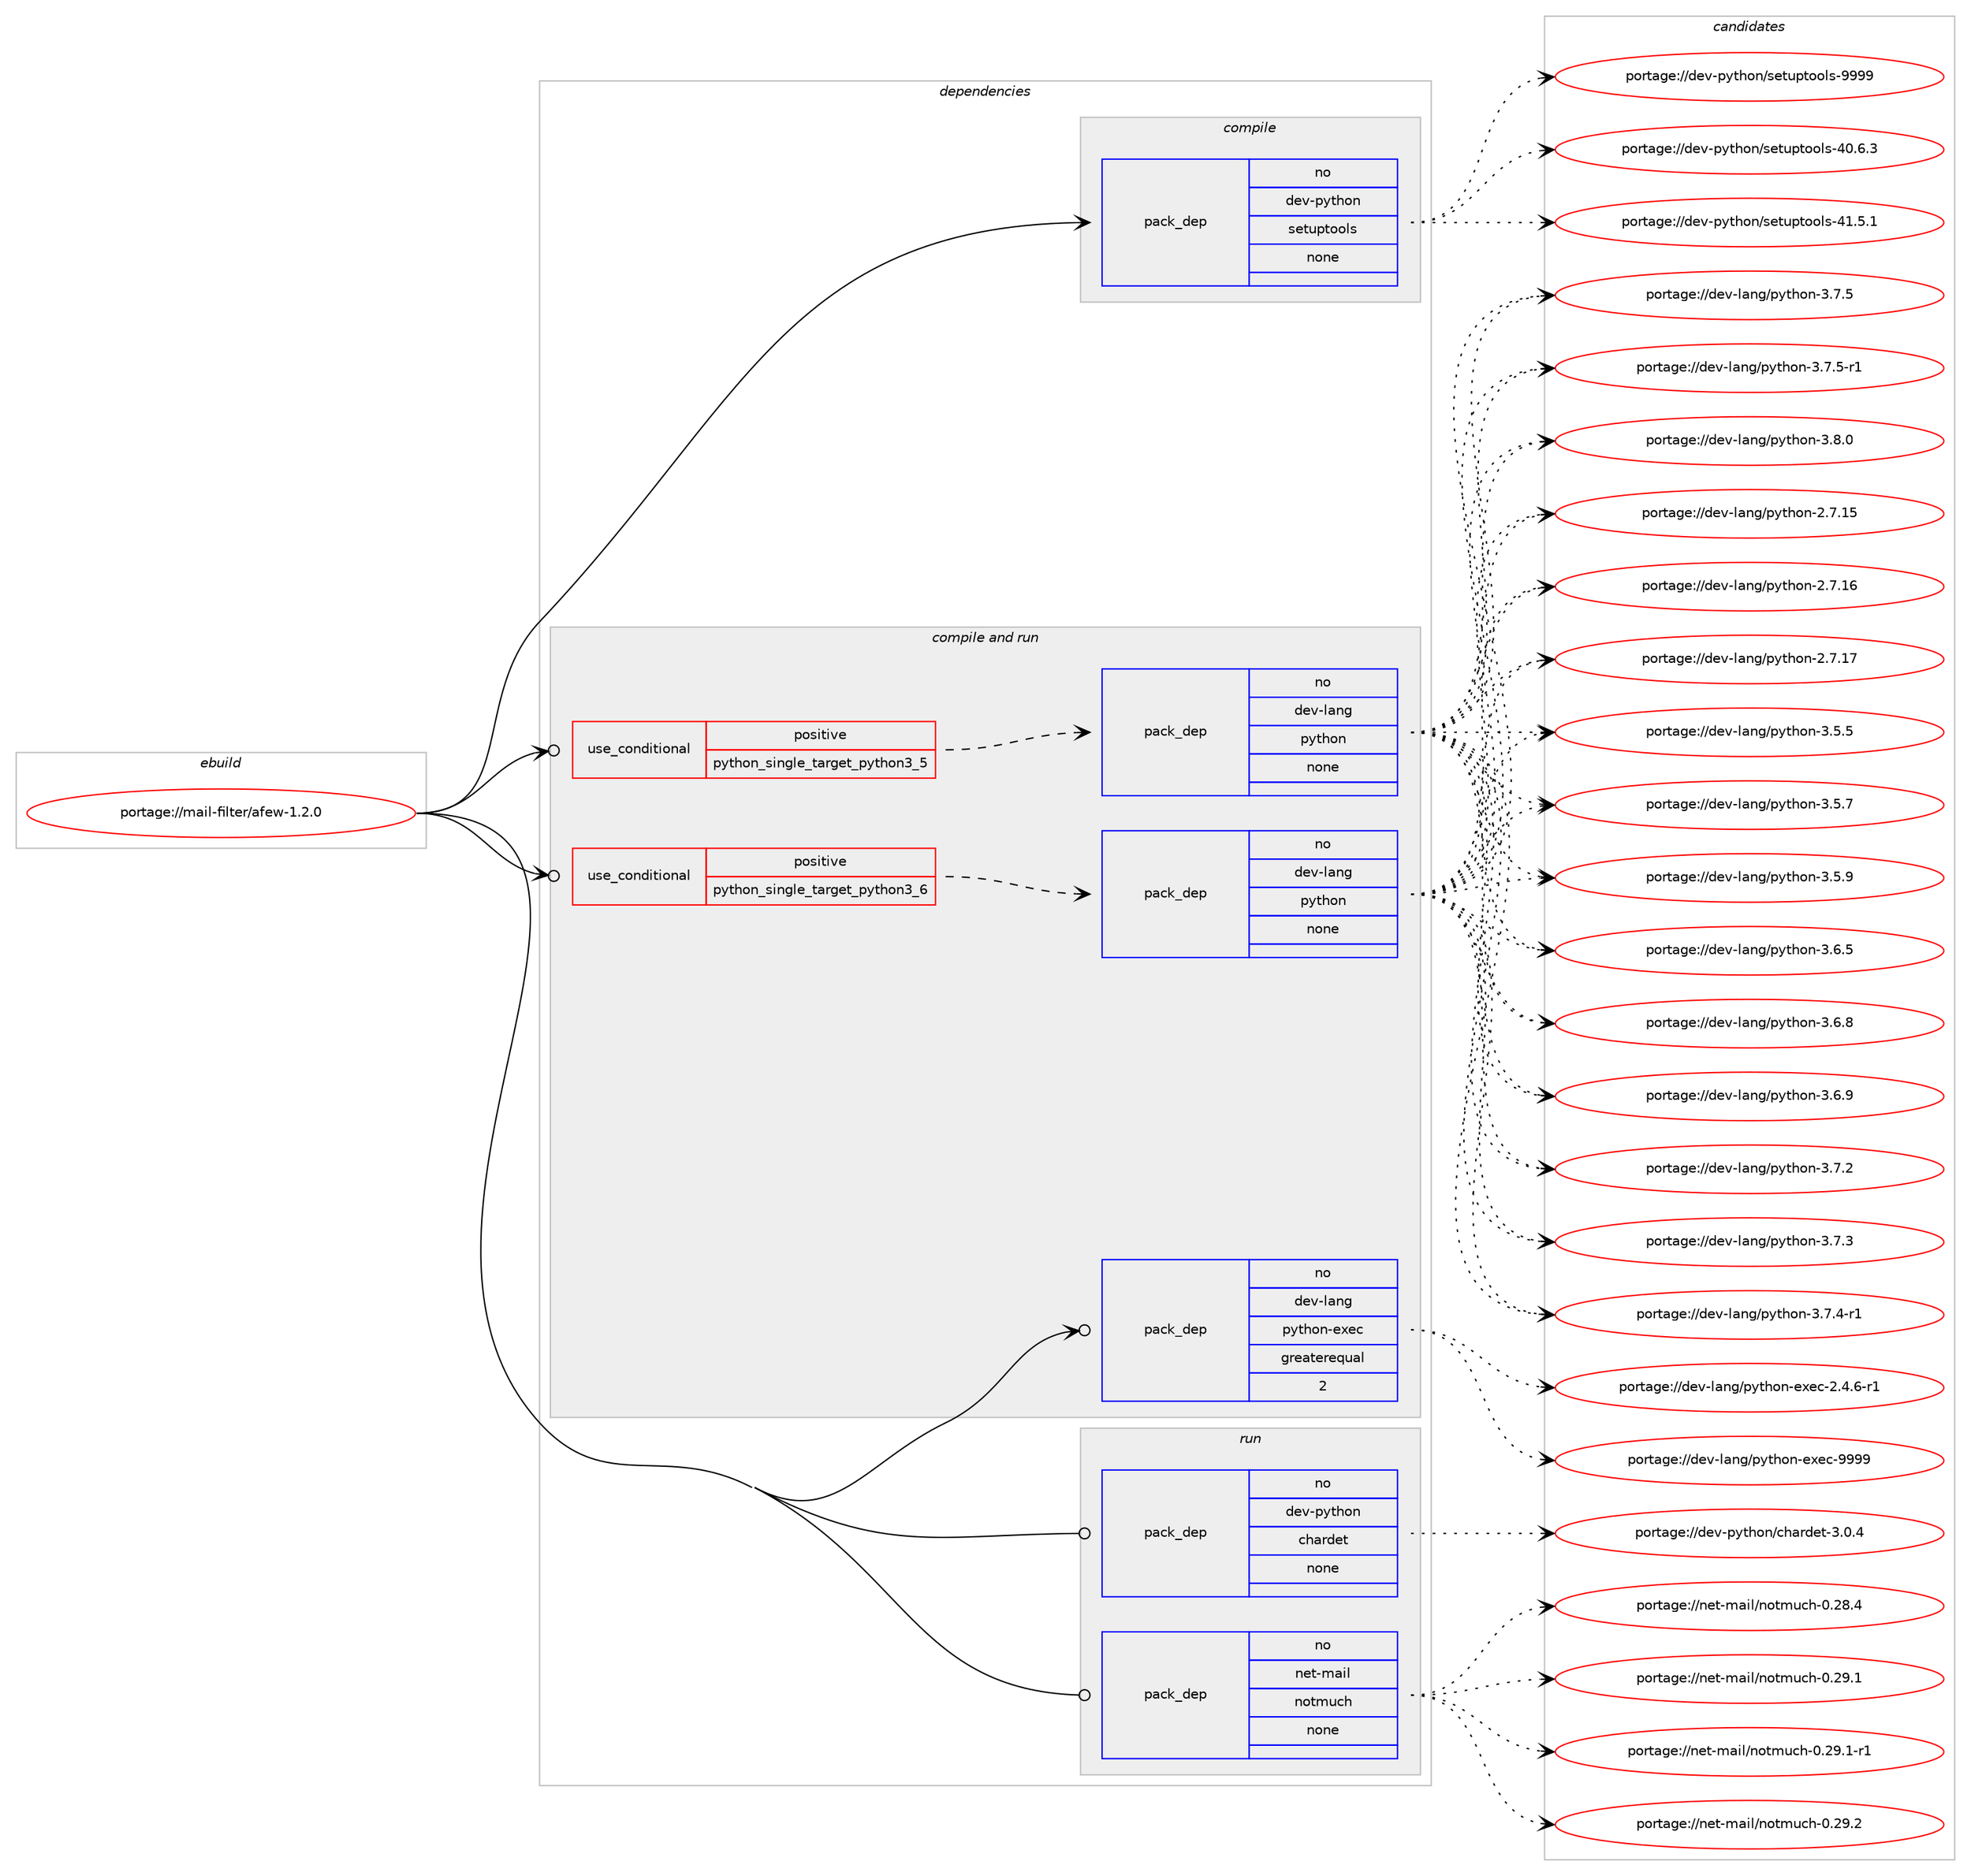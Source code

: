 digraph prolog {

# *************
# Graph options
# *************

newrank=true;
concentrate=true;
compound=true;
graph [rankdir=LR,fontname=Helvetica,fontsize=10,ranksep=1.5];#, ranksep=2.5, nodesep=0.2];
edge  [arrowhead=vee];
node  [fontname=Helvetica,fontsize=10];

# **********
# The ebuild
# **********

subgraph cluster_leftcol {
color=gray;
rank=same;
label=<<i>ebuild</i>>;
id [label="portage://mail-filter/afew-1.2.0", color=red, width=4, href="../mail-filter/afew-1.2.0.svg"];
}

# ****************
# The dependencies
# ****************

subgraph cluster_midcol {
color=gray;
label=<<i>dependencies</i>>;
subgraph cluster_compile {
fillcolor="#eeeeee";
style=filled;
label=<<i>compile</i>>;
subgraph pack223821 {
dependency305539 [label=<<TABLE BORDER="0" CELLBORDER="1" CELLSPACING="0" CELLPADDING="4" WIDTH="220"><TR><TD ROWSPAN="6" CELLPADDING="30">pack_dep</TD></TR><TR><TD WIDTH="110">no</TD></TR><TR><TD>dev-python</TD></TR><TR><TD>setuptools</TD></TR><TR><TD>none</TD></TR><TR><TD></TD></TR></TABLE>>, shape=none, color=blue];
}
id:e -> dependency305539:w [weight=20,style="solid",arrowhead="vee"];
}
subgraph cluster_compileandrun {
fillcolor="#eeeeee";
style=filled;
label=<<i>compile and run</i>>;
subgraph cond76831 {
dependency305540 [label=<<TABLE BORDER="0" CELLBORDER="1" CELLSPACING="0" CELLPADDING="4"><TR><TD ROWSPAN="3" CELLPADDING="10">use_conditional</TD></TR><TR><TD>positive</TD></TR><TR><TD>python_single_target_python3_5</TD></TR></TABLE>>, shape=none, color=red];
subgraph pack223822 {
dependency305541 [label=<<TABLE BORDER="0" CELLBORDER="1" CELLSPACING="0" CELLPADDING="4" WIDTH="220"><TR><TD ROWSPAN="6" CELLPADDING="30">pack_dep</TD></TR><TR><TD WIDTH="110">no</TD></TR><TR><TD>dev-lang</TD></TR><TR><TD>python</TD></TR><TR><TD>none</TD></TR><TR><TD></TD></TR></TABLE>>, shape=none, color=blue];
}
dependency305540:e -> dependency305541:w [weight=20,style="dashed",arrowhead="vee"];
}
id:e -> dependency305540:w [weight=20,style="solid",arrowhead="odotvee"];
subgraph cond76832 {
dependency305542 [label=<<TABLE BORDER="0" CELLBORDER="1" CELLSPACING="0" CELLPADDING="4"><TR><TD ROWSPAN="3" CELLPADDING="10">use_conditional</TD></TR><TR><TD>positive</TD></TR><TR><TD>python_single_target_python3_6</TD></TR></TABLE>>, shape=none, color=red];
subgraph pack223823 {
dependency305543 [label=<<TABLE BORDER="0" CELLBORDER="1" CELLSPACING="0" CELLPADDING="4" WIDTH="220"><TR><TD ROWSPAN="6" CELLPADDING="30">pack_dep</TD></TR><TR><TD WIDTH="110">no</TD></TR><TR><TD>dev-lang</TD></TR><TR><TD>python</TD></TR><TR><TD>none</TD></TR><TR><TD></TD></TR></TABLE>>, shape=none, color=blue];
}
dependency305542:e -> dependency305543:w [weight=20,style="dashed",arrowhead="vee"];
}
id:e -> dependency305542:w [weight=20,style="solid",arrowhead="odotvee"];
subgraph pack223824 {
dependency305544 [label=<<TABLE BORDER="0" CELLBORDER="1" CELLSPACING="0" CELLPADDING="4" WIDTH="220"><TR><TD ROWSPAN="6" CELLPADDING="30">pack_dep</TD></TR><TR><TD WIDTH="110">no</TD></TR><TR><TD>dev-lang</TD></TR><TR><TD>python-exec</TD></TR><TR><TD>greaterequal</TD></TR><TR><TD>2</TD></TR></TABLE>>, shape=none, color=blue];
}
id:e -> dependency305544:w [weight=20,style="solid",arrowhead="odotvee"];
}
subgraph cluster_run {
fillcolor="#eeeeee";
style=filled;
label=<<i>run</i>>;
subgraph pack223825 {
dependency305545 [label=<<TABLE BORDER="0" CELLBORDER="1" CELLSPACING="0" CELLPADDING="4" WIDTH="220"><TR><TD ROWSPAN="6" CELLPADDING="30">pack_dep</TD></TR><TR><TD WIDTH="110">no</TD></TR><TR><TD>dev-python</TD></TR><TR><TD>chardet</TD></TR><TR><TD>none</TD></TR><TR><TD></TD></TR></TABLE>>, shape=none, color=blue];
}
id:e -> dependency305545:w [weight=20,style="solid",arrowhead="odot"];
subgraph pack223826 {
dependency305546 [label=<<TABLE BORDER="0" CELLBORDER="1" CELLSPACING="0" CELLPADDING="4" WIDTH="220"><TR><TD ROWSPAN="6" CELLPADDING="30">pack_dep</TD></TR><TR><TD WIDTH="110">no</TD></TR><TR><TD>net-mail</TD></TR><TR><TD>notmuch</TD></TR><TR><TD>none</TD></TR><TR><TD></TD></TR></TABLE>>, shape=none, color=blue];
}
id:e -> dependency305546:w [weight=20,style="solid",arrowhead="odot"];
}
}

# **************
# The candidates
# **************

subgraph cluster_choices {
rank=same;
color=gray;
label=<<i>candidates</i>>;

subgraph choice223821 {
color=black;
nodesep=1;
choiceportage100101118451121211161041111104711510111611711211611111110811545524846544651 [label="portage://dev-python/setuptools-40.6.3", color=red, width=4,href="../dev-python/setuptools-40.6.3.svg"];
choiceportage100101118451121211161041111104711510111611711211611111110811545524946534649 [label="portage://dev-python/setuptools-41.5.1", color=red, width=4,href="../dev-python/setuptools-41.5.1.svg"];
choiceportage10010111845112121116104111110471151011161171121161111111081154557575757 [label="portage://dev-python/setuptools-9999", color=red, width=4,href="../dev-python/setuptools-9999.svg"];
dependency305539:e -> choiceportage100101118451121211161041111104711510111611711211611111110811545524846544651:w [style=dotted,weight="100"];
dependency305539:e -> choiceportage100101118451121211161041111104711510111611711211611111110811545524946534649:w [style=dotted,weight="100"];
dependency305539:e -> choiceportage10010111845112121116104111110471151011161171121161111111081154557575757:w [style=dotted,weight="100"];
}
subgraph choice223822 {
color=black;
nodesep=1;
choiceportage10010111845108971101034711212111610411111045504655464953 [label="portage://dev-lang/python-2.7.15", color=red, width=4,href="../dev-lang/python-2.7.15.svg"];
choiceportage10010111845108971101034711212111610411111045504655464954 [label="portage://dev-lang/python-2.7.16", color=red, width=4,href="../dev-lang/python-2.7.16.svg"];
choiceportage10010111845108971101034711212111610411111045504655464955 [label="portage://dev-lang/python-2.7.17", color=red, width=4,href="../dev-lang/python-2.7.17.svg"];
choiceportage100101118451089711010347112121116104111110455146534653 [label="portage://dev-lang/python-3.5.5", color=red, width=4,href="../dev-lang/python-3.5.5.svg"];
choiceportage100101118451089711010347112121116104111110455146534655 [label="portage://dev-lang/python-3.5.7", color=red, width=4,href="../dev-lang/python-3.5.7.svg"];
choiceportage100101118451089711010347112121116104111110455146534657 [label="portage://dev-lang/python-3.5.9", color=red, width=4,href="../dev-lang/python-3.5.9.svg"];
choiceportage100101118451089711010347112121116104111110455146544653 [label="portage://dev-lang/python-3.6.5", color=red, width=4,href="../dev-lang/python-3.6.5.svg"];
choiceportage100101118451089711010347112121116104111110455146544656 [label="portage://dev-lang/python-3.6.8", color=red, width=4,href="../dev-lang/python-3.6.8.svg"];
choiceportage100101118451089711010347112121116104111110455146544657 [label="portage://dev-lang/python-3.6.9", color=red, width=4,href="../dev-lang/python-3.6.9.svg"];
choiceportage100101118451089711010347112121116104111110455146554650 [label="portage://dev-lang/python-3.7.2", color=red, width=4,href="../dev-lang/python-3.7.2.svg"];
choiceportage100101118451089711010347112121116104111110455146554651 [label="portage://dev-lang/python-3.7.3", color=red, width=4,href="../dev-lang/python-3.7.3.svg"];
choiceportage1001011184510897110103471121211161041111104551465546524511449 [label="portage://dev-lang/python-3.7.4-r1", color=red, width=4,href="../dev-lang/python-3.7.4-r1.svg"];
choiceportage100101118451089711010347112121116104111110455146554653 [label="portage://dev-lang/python-3.7.5", color=red, width=4,href="../dev-lang/python-3.7.5.svg"];
choiceportage1001011184510897110103471121211161041111104551465546534511449 [label="portage://dev-lang/python-3.7.5-r1", color=red, width=4,href="../dev-lang/python-3.7.5-r1.svg"];
choiceportage100101118451089711010347112121116104111110455146564648 [label="portage://dev-lang/python-3.8.0", color=red, width=4,href="../dev-lang/python-3.8.0.svg"];
dependency305541:e -> choiceportage10010111845108971101034711212111610411111045504655464953:w [style=dotted,weight="100"];
dependency305541:e -> choiceportage10010111845108971101034711212111610411111045504655464954:w [style=dotted,weight="100"];
dependency305541:e -> choiceportage10010111845108971101034711212111610411111045504655464955:w [style=dotted,weight="100"];
dependency305541:e -> choiceportage100101118451089711010347112121116104111110455146534653:w [style=dotted,weight="100"];
dependency305541:e -> choiceportage100101118451089711010347112121116104111110455146534655:w [style=dotted,weight="100"];
dependency305541:e -> choiceportage100101118451089711010347112121116104111110455146534657:w [style=dotted,weight="100"];
dependency305541:e -> choiceportage100101118451089711010347112121116104111110455146544653:w [style=dotted,weight="100"];
dependency305541:e -> choiceportage100101118451089711010347112121116104111110455146544656:w [style=dotted,weight="100"];
dependency305541:e -> choiceportage100101118451089711010347112121116104111110455146544657:w [style=dotted,weight="100"];
dependency305541:e -> choiceportage100101118451089711010347112121116104111110455146554650:w [style=dotted,weight="100"];
dependency305541:e -> choiceportage100101118451089711010347112121116104111110455146554651:w [style=dotted,weight="100"];
dependency305541:e -> choiceportage1001011184510897110103471121211161041111104551465546524511449:w [style=dotted,weight="100"];
dependency305541:e -> choiceportage100101118451089711010347112121116104111110455146554653:w [style=dotted,weight="100"];
dependency305541:e -> choiceportage1001011184510897110103471121211161041111104551465546534511449:w [style=dotted,weight="100"];
dependency305541:e -> choiceportage100101118451089711010347112121116104111110455146564648:w [style=dotted,weight="100"];
}
subgraph choice223823 {
color=black;
nodesep=1;
choiceportage10010111845108971101034711212111610411111045504655464953 [label="portage://dev-lang/python-2.7.15", color=red, width=4,href="../dev-lang/python-2.7.15.svg"];
choiceportage10010111845108971101034711212111610411111045504655464954 [label="portage://dev-lang/python-2.7.16", color=red, width=4,href="../dev-lang/python-2.7.16.svg"];
choiceportage10010111845108971101034711212111610411111045504655464955 [label="portage://dev-lang/python-2.7.17", color=red, width=4,href="../dev-lang/python-2.7.17.svg"];
choiceportage100101118451089711010347112121116104111110455146534653 [label="portage://dev-lang/python-3.5.5", color=red, width=4,href="../dev-lang/python-3.5.5.svg"];
choiceportage100101118451089711010347112121116104111110455146534655 [label="portage://dev-lang/python-3.5.7", color=red, width=4,href="../dev-lang/python-3.5.7.svg"];
choiceportage100101118451089711010347112121116104111110455146534657 [label="portage://dev-lang/python-3.5.9", color=red, width=4,href="../dev-lang/python-3.5.9.svg"];
choiceportage100101118451089711010347112121116104111110455146544653 [label="portage://dev-lang/python-3.6.5", color=red, width=4,href="../dev-lang/python-3.6.5.svg"];
choiceportage100101118451089711010347112121116104111110455146544656 [label="portage://dev-lang/python-3.6.8", color=red, width=4,href="../dev-lang/python-3.6.8.svg"];
choiceportage100101118451089711010347112121116104111110455146544657 [label="portage://dev-lang/python-3.6.9", color=red, width=4,href="../dev-lang/python-3.6.9.svg"];
choiceportage100101118451089711010347112121116104111110455146554650 [label="portage://dev-lang/python-3.7.2", color=red, width=4,href="../dev-lang/python-3.7.2.svg"];
choiceportage100101118451089711010347112121116104111110455146554651 [label="portage://dev-lang/python-3.7.3", color=red, width=4,href="../dev-lang/python-3.7.3.svg"];
choiceportage1001011184510897110103471121211161041111104551465546524511449 [label="portage://dev-lang/python-3.7.4-r1", color=red, width=4,href="../dev-lang/python-3.7.4-r1.svg"];
choiceportage100101118451089711010347112121116104111110455146554653 [label="portage://dev-lang/python-3.7.5", color=red, width=4,href="../dev-lang/python-3.7.5.svg"];
choiceportage1001011184510897110103471121211161041111104551465546534511449 [label="portage://dev-lang/python-3.7.5-r1", color=red, width=4,href="../dev-lang/python-3.7.5-r1.svg"];
choiceportage100101118451089711010347112121116104111110455146564648 [label="portage://dev-lang/python-3.8.0", color=red, width=4,href="../dev-lang/python-3.8.0.svg"];
dependency305543:e -> choiceportage10010111845108971101034711212111610411111045504655464953:w [style=dotted,weight="100"];
dependency305543:e -> choiceportage10010111845108971101034711212111610411111045504655464954:w [style=dotted,weight="100"];
dependency305543:e -> choiceportage10010111845108971101034711212111610411111045504655464955:w [style=dotted,weight="100"];
dependency305543:e -> choiceportage100101118451089711010347112121116104111110455146534653:w [style=dotted,weight="100"];
dependency305543:e -> choiceportage100101118451089711010347112121116104111110455146534655:w [style=dotted,weight="100"];
dependency305543:e -> choiceportage100101118451089711010347112121116104111110455146534657:w [style=dotted,weight="100"];
dependency305543:e -> choiceportage100101118451089711010347112121116104111110455146544653:w [style=dotted,weight="100"];
dependency305543:e -> choiceportage100101118451089711010347112121116104111110455146544656:w [style=dotted,weight="100"];
dependency305543:e -> choiceportage100101118451089711010347112121116104111110455146544657:w [style=dotted,weight="100"];
dependency305543:e -> choiceportage100101118451089711010347112121116104111110455146554650:w [style=dotted,weight="100"];
dependency305543:e -> choiceportage100101118451089711010347112121116104111110455146554651:w [style=dotted,weight="100"];
dependency305543:e -> choiceportage1001011184510897110103471121211161041111104551465546524511449:w [style=dotted,weight="100"];
dependency305543:e -> choiceportage100101118451089711010347112121116104111110455146554653:w [style=dotted,weight="100"];
dependency305543:e -> choiceportage1001011184510897110103471121211161041111104551465546534511449:w [style=dotted,weight="100"];
dependency305543:e -> choiceportage100101118451089711010347112121116104111110455146564648:w [style=dotted,weight="100"];
}
subgraph choice223824 {
color=black;
nodesep=1;
choiceportage10010111845108971101034711212111610411111045101120101994550465246544511449 [label="portage://dev-lang/python-exec-2.4.6-r1", color=red, width=4,href="../dev-lang/python-exec-2.4.6-r1.svg"];
choiceportage10010111845108971101034711212111610411111045101120101994557575757 [label="portage://dev-lang/python-exec-9999", color=red, width=4,href="../dev-lang/python-exec-9999.svg"];
dependency305544:e -> choiceportage10010111845108971101034711212111610411111045101120101994550465246544511449:w [style=dotted,weight="100"];
dependency305544:e -> choiceportage10010111845108971101034711212111610411111045101120101994557575757:w [style=dotted,weight="100"];
}
subgraph choice223825 {
color=black;
nodesep=1;
choiceportage10010111845112121116104111110479910497114100101116455146484652 [label="portage://dev-python/chardet-3.0.4", color=red, width=4,href="../dev-python/chardet-3.0.4.svg"];
dependency305545:e -> choiceportage10010111845112121116104111110479910497114100101116455146484652:w [style=dotted,weight="100"];
}
subgraph choice223826 {
color=black;
nodesep=1;
choiceportage1101011164510997105108471101111161091179910445484650564652 [label="portage://net-mail/notmuch-0.28.4", color=red, width=4,href="../net-mail/notmuch-0.28.4.svg"];
choiceportage1101011164510997105108471101111161091179910445484650574649 [label="portage://net-mail/notmuch-0.29.1", color=red, width=4,href="../net-mail/notmuch-0.29.1.svg"];
choiceportage11010111645109971051084711011111610911799104454846505746494511449 [label="portage://net-mail/notmuch-0.29.1-r1", color=red, width=4,href="../net-mail/notmuch-0.29.1-r1.svg"];
choiceportage1101011164510997105108471101111161091179910445484650574650 [label="portage://net-mail/notmuch-0.29.2", color=red, width=4,href="../net-mail/notmuch-0.29.2.svg"];
dependency305546:e -> choiceportage1101011164510997105108471101111161091179910445484650564652:w [style=dotted,weight="100"];
dependency305546:e -> choiceportage1101011164510997105108471101111161091179910445484650574649:w [style=dotted,weight="100"];
dependency305546:e -> choiceportage11010111645109971051084711011111610911799104454846505746494511449:w [style=dotted,weight="100"];
dependency305546:e -> choiceportage1101011164510997105108471101111161091179910445484650574650:w [style=dotted,weight="100"];
}
}

}
